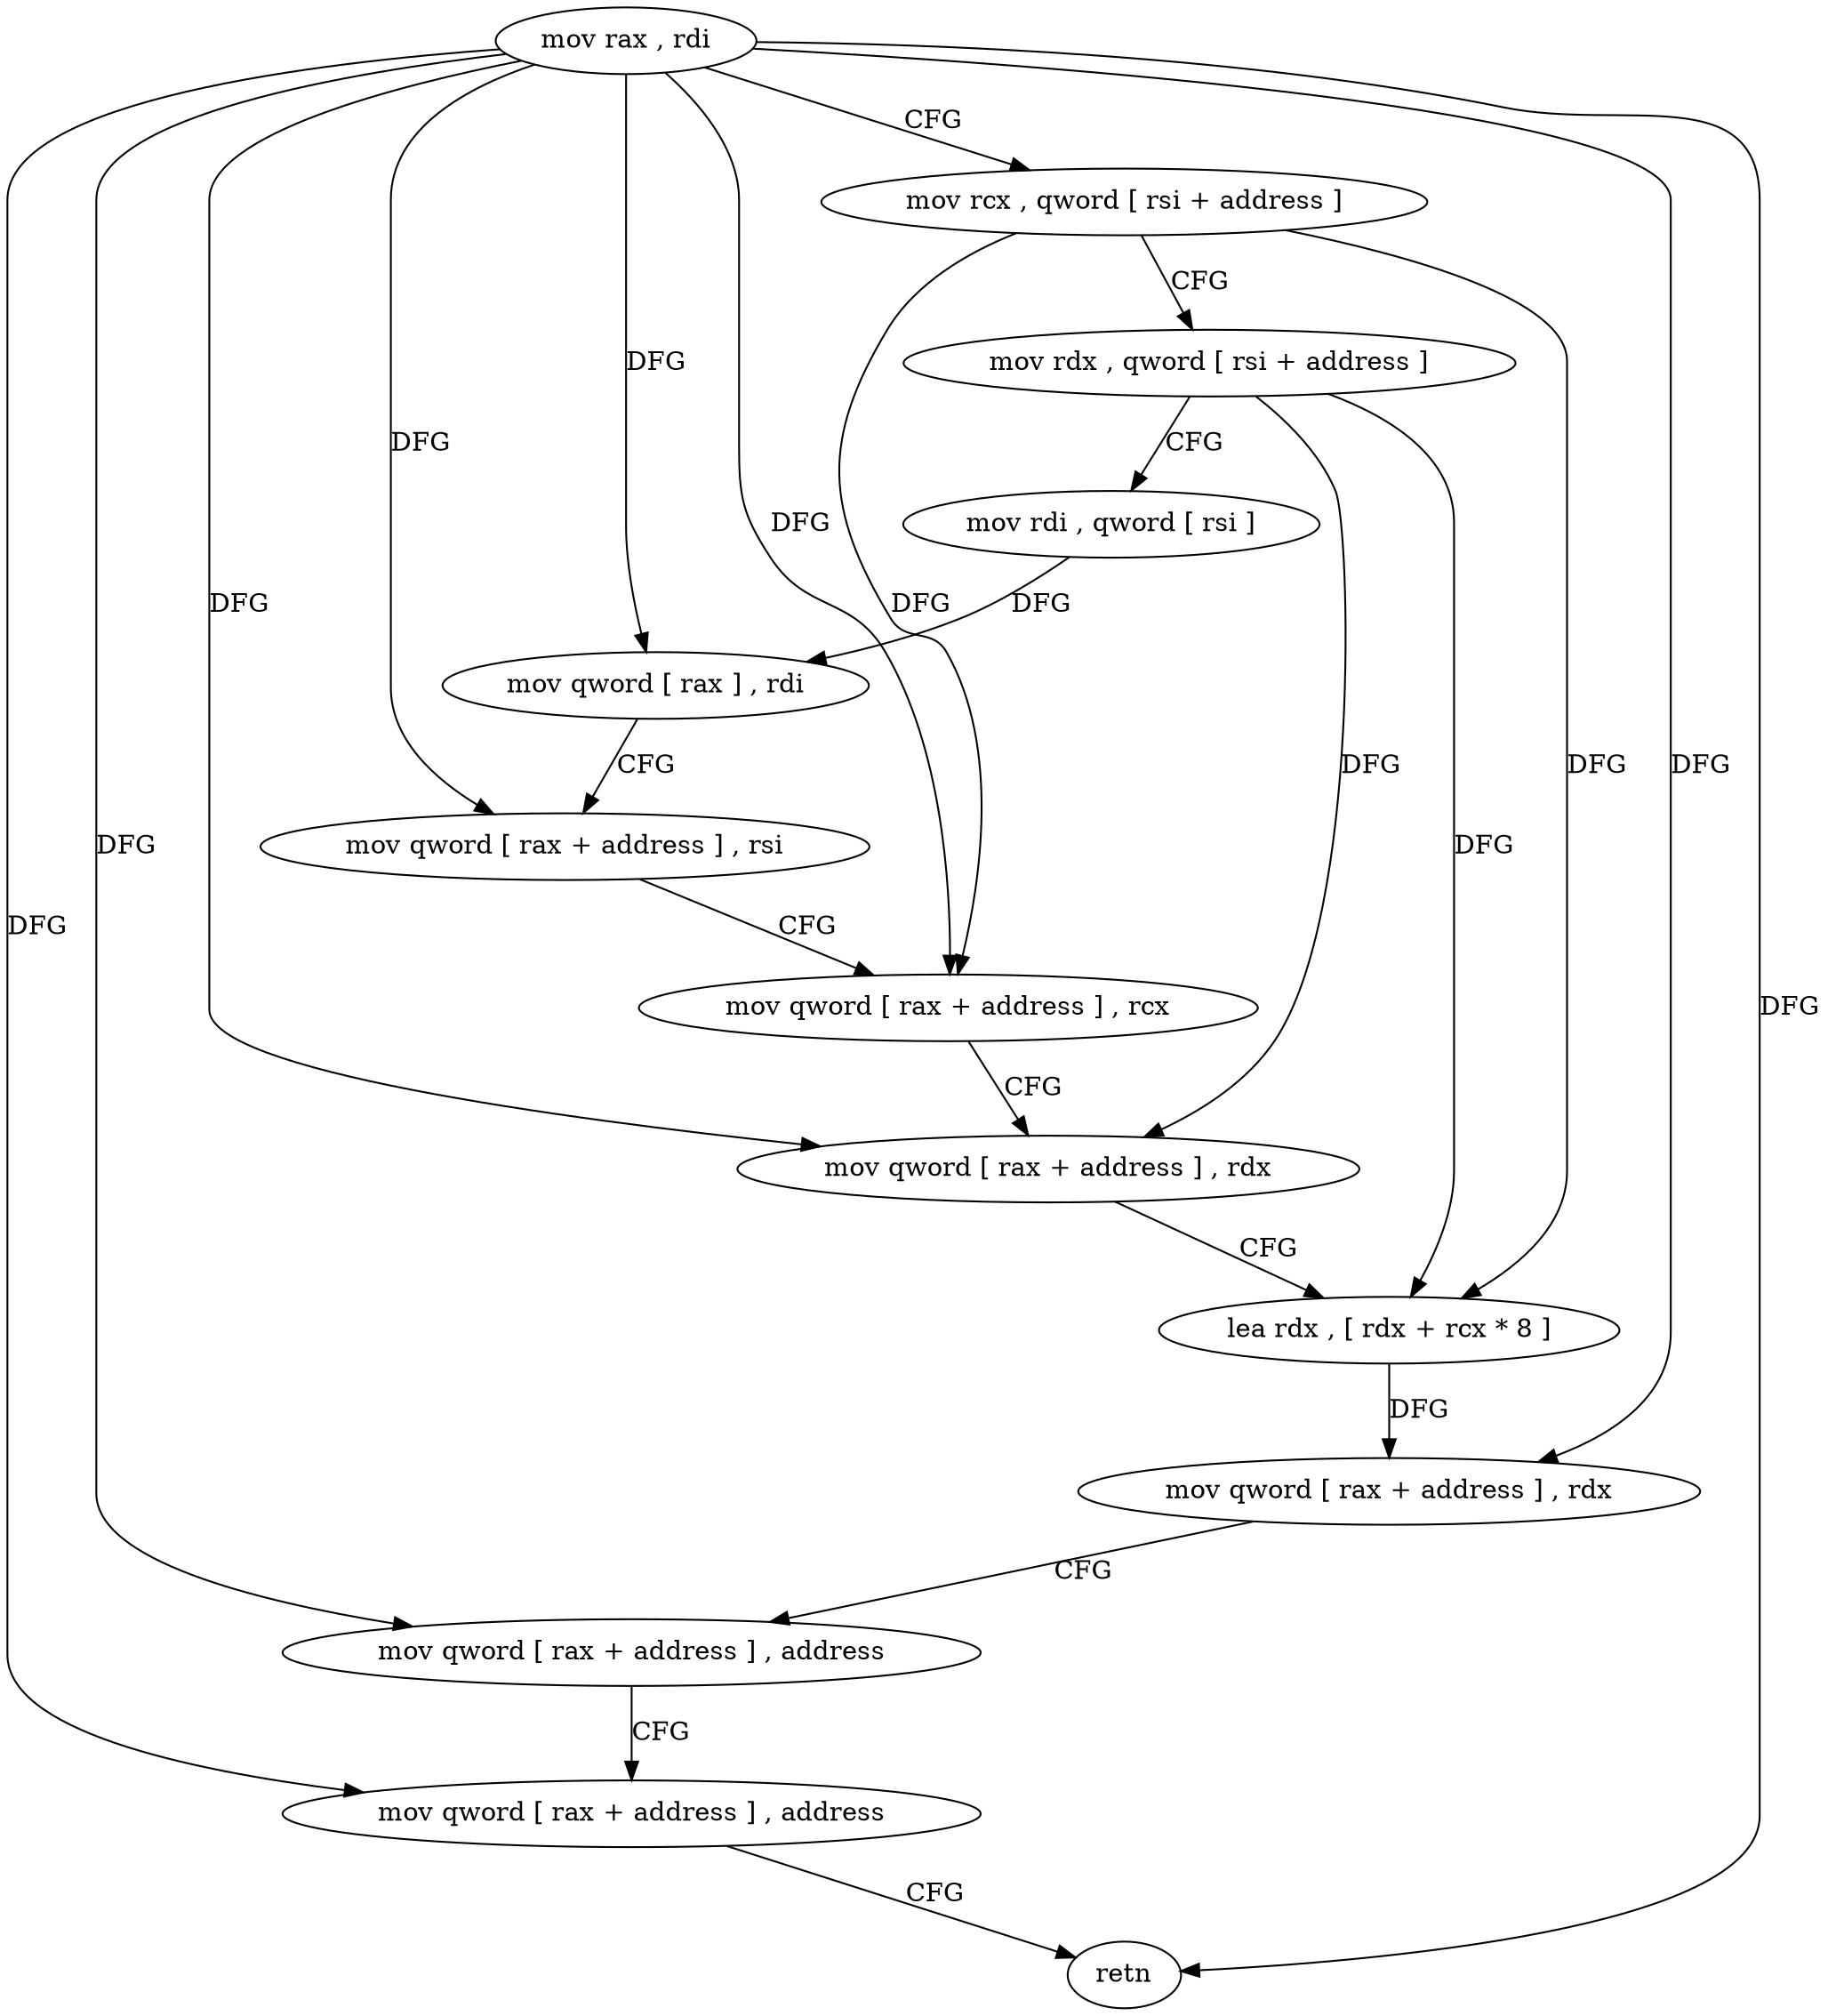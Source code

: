 digraph "func" {
"157333" [label = "mov rax , rdi" ]
"157336" [label = "mov rcx , qword [ rsi + address ]" ]
"157340" [label = "mov rdx , qword [ rsi + address ]" ]
"157344" [label = "mov rdi , qword [ rsi ]" ]
"157347" [label = "mov qword [ rax ] , rdi" ]
"157350" [label = "mov qword [ rax + address ] , rsi" ]
"157354" [label = "mov qword [ rax + address ] , rcx" ]
"157358" [label = "mov qword [ rax + address ] , rdx" ]
"157362" [label = "lea rdx , [ rdx + rcx * 8 ]" ]
"157366" [label = "mov qword [ rax + address ] , rdx" ]
"157370" [label = "mov qword [ rax + address ] , address" ]
"157378" [label = "mov qword [ rax + address ] , address" ]
"157386" [label = "retn" ]
"157333" -> "157336" [ label = "CFG" ]
"157333" -> "157347" [ label = "DFG" ]
"157333" -> "157350" [ label = "DFG" ]
"157333" -> "157354" [ label = "DFG" ]
"157333" -> "157358" [ label = "DFG" ]
"157333" -> "157366" [ label = "DFG" ]
"157333" -> "157370" [ label = "DFG" ]
"157333" -> "157378" [ label = "DFG" ]
"157333" -> "157386" [ label = "DFG" ]
"157336" -> "157340" [ label = "CFG" ]
"157336" -> "157354" [ label = "DFG" ]
"157336" -> "157362" [ label = "DFG" ]
"157340" -> "157344" [ label = "CFG" ]
"157340" -> "157358" [ label = "DFG" ]
"157340" -> "157362" [ label = "DFG" ]
"157344" -> "157347" [ label = "DFG" ]
"157347" -> "157350" [ label = "CFG" ]
"157350" -> "157354" [ label = "CFG" ]
"157354" -> "157358" [ label = "CFG" ]
"157358" -> "157362" [ label = "CFG" ]
"157362" -> "157366" [ label = "DFG" ]
"157366" -> "157370" [ label = "CFG" ]
"157370" -> "157378" [ label = "CFG" ]
"157378" -> "157386" [ label = "CFG" ]
}
